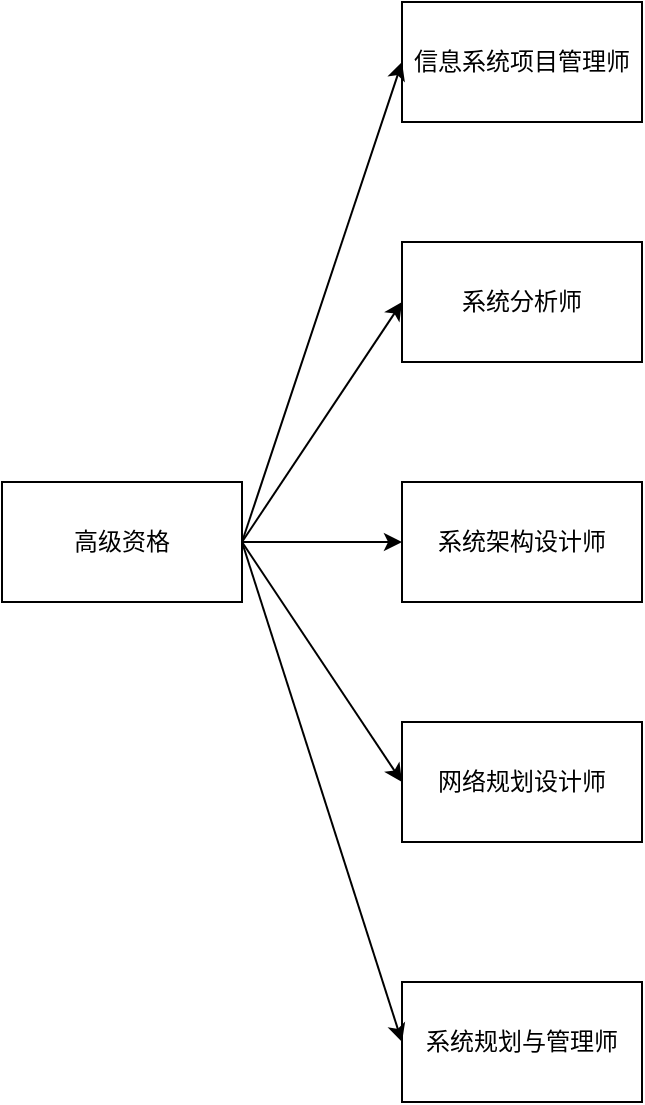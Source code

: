 <mxfile version="14.4.9" type="github" pages="2">
  <diagram id="_iXZFt-ZW1JFh69JtHq0" name="高级资格">
    <mxGraphModel dx="2062" dy="1132" grid="1" gridSize="10" guides="1" tooltips="1" connect="1" arrows="1" fold="1" page="1" pageScale="1" pageWidth="827" pageHeight="1169" math="0" shadow="0">
      <root>
        <mxCell id="0" />
        <mxCell id="1" parent="0" />
        <mxCell id="6HjydmgPhZg6hDnkoiEL-1" value="高级资格" style="rounded=0;whiteSpace=wrap;html=1;" vertex="1" parent="1">
          <mxGeometry x="100" y="500" width="120" height="60" as="geometry" />
        </mxCell>
        <mxCell id="6HjydmgPhZg6hDnkoiEL-2" value="信息系统项目管理师" style="rounded=0;whiteSpace=wrap;html=1;" vertex="1" parent="1">
          <mxGeometry x="300" y="260" width="120" height="60" as="geometry" />
        </mxCell>
        <mxCell id="6HjydmgPhZg6hDnkoiEL-3" value="系统分析师" style="rounded=0;whiteSpace=wrap;html=1;" vertex="1" parent="1">
          <mxGeometry x="300" y="380" width="120" height="60" as="geometry" />
        </mxCell>
        <mxCell id="6HjydmgPhZg6hDnkoiEL-4" value="系统架构设计师" style="rounded=0;whiteSpace=wrap;html=1;" vertex="1" parent="1">
          <mxGeometry x="300" y="500" width="120" height="60" as="geometry" />
        </mxCell>
        <mxCell id="6HjydmgPhZg6hDnkoiEL-5" value="网络规划设计师" style="rounded=0;whiteSpace=wrap;html=1;" vertex="1" parent="1">
          <mxGeometry x="300" y="620" width="120" height="60" as="geometry" />
        </mxCell>
        <mxCell id="6HjydmgPhZg6hDnkoiEL-6" value="系统规划与管理师" style="rounded=0;whiteSpace=wrap;html=1;" vertex="1" parent="1">
          <mxGeometry x="300" y="750" width="120" height="60" as="geometry" />
        </mxCell>
        <mxCell id="6HjydmgPhZg6hDnkoiEL-7" value="" style="endArrow=classic;html=1;exitX=1;exitY=0.5;exitDx=0;exitDy=0;entryX=0;entryY=0.5;entryDx=0;entryDy=0;" edge="1" parent="1" source="6HjydmgPhZg6hDnkoiEL-1" target="6HjydmgPhZg6hDnkoiEL-2">
          <mxGeometry width="50" height="50" relative="1" as="geometry">
            <mxPoint x="390" y="600" as="sourcePoint" />
            <mxPoint x="440" y="550" as="targetPoint" />
          </mxGeometry>
        </mxCell>
        <mxCell id="6HjydmgPhZg6hDnkoiEL-8" value="" style="endArrow=classic;html=1;exitX=1;exitY=0.5;exitDx=0;exitDy=0;entryX=0;entryY=0.5;entryDx=0;entryDy=0;" edge="1" parent="1" source="6HjydmgPhZg6hDnkoiEL-1" target="6HjydmgPhZg6hDnkoiEL-3">
          <mxGeometry width="50" height="50" relative="1" as="geometry">
            <mxPoint x="390" y="600" as="sourcePoint" />
            <mxPoint x="440" y="550" as="targetPoint" />
          </mxGeometry>
        </mxCell>
        <mxCell id="6HjydmgPhZg6hDnkoiEL-9" value="" style="endArrow=classic;html=1;exitX=1;exitY=0.5;exitDx=0;exitDy=0;entryX=0;entryY=0.5;entryDx=0;entryDy=0;" edge="1" parent="1" source="6HjydmgPhZg6hDnkoiEL-1" target="6HjydmgPhZg6hDnkoiEL-4">
          <mxGeometry width="50" height="50" relative="1" as="geometry">
            <mxPoint x="390" y="600" as="sourcePoint" />
            <mxPoint x="440" y="550" as="targetPoint" />
          </mxGeometry>
        </mxCell>
        <mxCell id="6HjydmgPhZg6hDnkoiEL-10" value="" style="endArrow=classic;html=1;exitX=1;exitY=0.5;exitDx=0;exitDy=0;entryX=0;entryY=0.5;entryDx=0;entryDy=0;" edge="1" parent="1" source="6HjydmgPhZg6hDnkoiEL-1" target="6HjydmgPhZg6hDnkoiEL-5">
          <mxGeometry width="50" height="50" relative="1" as="geometry">
            <mxPoint x="230" y="540" as="sourcePoint" />
            <mxPoint x="310" y="540" as="targetPoint" />
          </mxGeometry>
        </mxCell>
        <mxCell id="6HjydmgPhZg6hDnkoiEL-11" value="" style="endArrow=classic;html=1;exitX=1;exitY=0.5;exitDx=0;exitDy=0;entryX=0;entryY=0.5;entryDx=0;entryDy=0;" edge="1" parent="1" source="6HjydmgPhZg6hDnkoiEL-1" target="6HjydmgPhZg6hDnkoiEL-6">
          <mxGeometry width="50" height="50" relative="1" as="geometry">
            <mxPoint x="230" y="540" as="sourcePoint" />
            <mxPoint x="310" y="670" as="targetPoint" />
          </mxGeometry>
        </mxCell>
      </root>
    </mxGraphModel>
  </diagram>
  <diagram id="y2ecMz7ngsz2wRFBCTIq" name="中级资格">
    <mxGraphModel dx="2062" dy="1132" grid="1" gridSize="10" guides="1" tooltips="1" connect="1" arrows="1" fold="1" page="1" pageScale="1" pageWidth="827" pageHeight="1169" math="0" shadow="0">
      <root>
        <mxCell id="fFwDNLYf7AdlpGCMq5p9-0" />
        <mxCell id="fFwDNLYf7AdlpGCMq5p9-1" parent="fFwDNLYf7AdlpGCMq5p9-0" />
        <mxCell id="fFwDNLYf7AdlpGCMq5p9-2" value="中级资格" style="rounded=0;whiteSpace=wrap;html=1;" vertex="1" parent="fFwDNLYf7AdlpGCMq5p9-1">
          <mxGeometry y="585" width="120" height="60" as="geometry" />
        </mxCell>
        <mxCell id="fFwDNLYf7AdlpGCMq5p9-3" value="软件评测师" style="rounded=0;whiteSpace=wrap;html=1;" vertex="1" parent="fFwDNLYf7AdlpGCMq5p9-1">
          <mxGeometry x="440" width="120" height="60" as="geometry" />
        </mxCell>
        <mxCell id="fFwDNLYf7AdlpGCMq5p9-4" value="软件设计师" style="rounded=0;whiteSpace=wrap;html=1;" vertex="1" parent="fFwDNLYf7AdlpGCMq5p9-1">
          <mxGeometry x="440" y="90" width="120" height="60" as="geometry" />
        </mxCell>
        <mxCell id="fFwDNLYf7AdlpGCMq5p9-5" value="软件过程能力评估师" style="rounded=0;whiteSpace=wrap;html=1;" vertex="1" parent="fFwDNLYf7AdlpGCMq5p9-1">
          <mxGeometry x="440" y="180" width="120" height="60" as="geometry" />
        </mxCell>
        <mxCell id="fFwDNLYf7AdlpGCMq5p9-6" value="网络工程师" style="rounded=0;whiteSpace=wrap;html=1;" vertex="1" parent="fFwDNLYf7AdlpGCMq5p9-1">
          <mxGeometry x="440" y="1170" width="120" height="60" as="geometry" />
        </mxCell>
        <mxCell id="fFwDNLYf7AdlpGCMq5p9-7" value="多媒体应用设计师" style="rounded=0;whiteSpace=wrap;html=1;" vertex="1" parent="fFwDNLYf7AdlpGCMq5p9-1">
          <mxGeometry x="440" y="270" width="120" height="60" as="geometry" />
        </mxCell>
        <mxCell id="fFwDNLYf7AdlpGCMq5p9-8" value="嵌入式系统工程师" style="rounded=0;whiteSpace=wrap;html=1;" vertex="1" parent="fFwDNLYf7AdlpGCMq5p9-1">
          <mxGeometry x="440" y="360" width="120" height="60" as="geometry" />
        </mxCell>
        <mxCell id="fFwDNLYf7AdlpGCMq5p9-9" value="计算机辅助设计师" style="rounded=0;whiteSpace=wrap;html=1;" vertex="1" parent="fFwDNLYf7AdlpGCMq5p9-1">
          <mxGeometry x="440" y="450" width="120" height="60" as="geometry" />
        </mxCell>
        <mxCell id="fFwDNLYf7AdlpGCMq5p9-10" value="电子商务设计师" style="rounded=0;whiteSpace=wrap;html=1;" vertex="1" parent="fFwDNLYf7AdlpGCMq5p9-1">
          <mxGeometry x="440" y="540" width="120" height="60" as="geometry" />
        </mxCell>
        <mxCell id="fFwDNLYf7AdlpGCMq5p9-11" value="系统集成项目管理工程师" style="rounded=0;whiteSpace=wrap;html=1;" vertex="1" parent="fFwDNLYf7AdlpGCMq5p9-1">
          <mxGeometry x="440" y="630" width="120" height="60" as="geometry" />
        </mxCell>
        <mxCell id="8nx--7oxh7CEkgdJx0cP-0" value="计算机软件" style="rounded=0;whiteSpace=wrap;html=1;" vertex="1" parent="fFwDNLYf7AdlpGCMq5p9-1">
          <mxGeometry x="140" y="90" width="120" height="60" as="geometry" />
        </mxCell>
        <mxCell id="8nx--7oxh7CEkgdJx0cP-1" value="" style="endArrow=classic;html=1;exitDx=0;exitDy=0;entryDx=0;entryDy=0;noEdgeStyle=1;orthogonal=1;edgeStyle=orthogonalEdgeStyle;" edge="1" parent="fFwDNLYf7AdlpGCMq5p9-1" source="fFwDNLYf7AdlpGCMq5p9-2" target="8nx--7oxh7CEkgdJx0cP-0">
          <mxGeometry width="50" height="50" relative="1" as="geometry">
            <mxPoint x="390" y="600" as="sourcePoint" />
            <mxPoint x="440" y="550" as="targetPoint" />
            <Array as="points">
              <mxPoint x="132" y="595" />
              <mxPoint x="208" y="243.75" />
            </Array>
          </mxGeometry>
        </mxCell>
        <mxCell id="8nx--7oxh7CEkgdJx0cP-2" value="" style="endArrow=classic;html=1;exitDx=0;exitDy=0;entryDx=0;entryDy=0;noEdgeStyle=1;orthogonal=1;edgeStyle=orthogonalEdgeStyle;" edge="1" parent="fFwDNLYf7AdlpGCMq5p9-1" source="8nx--7oxh7CEkgdJx0cP-0" target="fFwDNLYf7AdlpGCMq5p9-3">
          <mxGeometry width="50" height="50" relative="1" as="geometry">
            <mxPoint x="390" y="600" as="sourcePoint" />
            <mxPoint x="440" y="550" as="targetPoint" />
            <Array as="points">
              <mxPoint x="352" y="227.083" />
              <mxPoint x="428" y="30" />
            </Array>
          </mxGeometry>
        </mxCell>
        <mxCell id="8nx--7oxh7CEkgdJx0cP-3" value="" style="endArrow=classic;html=1;exitDx=0;exitDy=0;entryDx=0;entryDy=0;noEdgeStyle=1;orthogonal=1;edgeStyle=orthogonalEdgeStyle;" edge="1" parent="fFwDNLYf7AdlpGCMq5p9-1" source="8nx--7oxh7CEkgdJx0cP-0" target="fFwDNLYf7AdlpGCMq5p9-4">
          <mxGeometry width="50" height="50" relative="1" as="geometry">
            <mxPoint x="330" y="315" as="sourcePoint" />
            <mxPoint x="424" y="110" as="targetPoint" />
            <Array as="points">
              <mxPoint x="354" y="243.75" />
              <mxPoint x="428" y="120" />
            </Array>
          </mxGeometry>
        </mxCell>
        <mxCell id="8nx--7oxh7CEkgdJx0cP-4" value="" style="endArrow=classic;html=1;exitDx=0;exitDy=0;entryDx=0;entryDy=0;noEdgeStyle=1;orthogonal=1;edgeStyle=orthogonalEdgeStyle;" edge="1" parent="fFwDNLYf7AdlpGCMq5p9-1" source="8nx--7oxh7CEkgdJx0cP-0" target="fFwDNLYf7AdlpGCMq5p9-5">
          <mxGeometry width="50" height="50" relative="1" as="geometry">
            <mxPoint x="330" y="315" as="sourcePoint" />
            <mxPoint x="400" y="240" as="targetPoint" />
            <Array as="points">
              <mxPoint x="352" y="260.417" />
              <mxPoint x="428" y="210" />
            </Array>
          </mxGeometry>
        </mxCell>
        <mxCell id="8nx--7oxh7CEkgdJx0cP-5" value="计算机网络" style="rounded=0;whiteSpace=wrap;html=1;" vertex="1" parent="fFwDNLYf7AdlpGCMq5p9-1">
          <mxGeometry x="220" y="877.5" width="120" height="60" as="geometry" />
        </mxCell>
        <mxCell id="8nx--7oxh7CEkgdJx0cP-6" value="" style="endArrow=classic;html=1;entryDx=0;entryDy=0;exitDx=0;exitDy=0;noEdgeStyle=1;orthogonal=1;edgeStyle=orthogonalEdgeStyle;" edge="1" parent="fFwDNLYf7AdlpGCMq5p9-1" source="fFwDNLYf7AdlpGCMq5p9-2" target="8nx--7oxh7CEkgdJx0cP-5">
          <mxGeometry width="50" height="50" relative="1" as="geometry">
            <mxPoint x="140" y="520" as="sourcePoint" />
            <mxPoint x="210" y="315" as="targetPoint" />
            <Array as="points">
              <mxPoint x="132" y="635" />
              <mxPoint x="208" y="907.5" />
            </Array>
          </mxGeometry>
        </mxCell>
        <mxCell id="8nx--7oxh7CEkgdJx0cP-7" value="" style="endArrow=classic;html=1;entryDx=0;entryDy=0;exitDx=0;exitDy=0;noEdgeStyle=1;orthogonal=1;edgeStyle=orthogonalEdgeStyle;" edge="1" parent="fFwDNLYf7AdlpGCMq5p9-1" source="8nx--7oxh7CEkgdJx0cP-5" target="fFwDNLYf7AdlpGCMq5p9-6">
          <mxGeometry width="50" height="50" relative="1" as="geometry">
            <mxPoint x="160" y="537" as="sourcePoint" />
            <mxPoint x="210" y="520" as="targetPoint" />
            <Array as="points">
              <mxPoint x="352" y="907.5" />
              <mxPoint x="428" y="1200" />
            </Array>
          </mxGeometry>
        </mxCell>
        <mxCell id="8nx--7oxh7CEkgdJx0cP-8" value="计算机应用技术" style="rounded=0;whiteSpace=wrap;html=1;" vertex="1" parent="fFwDNLYf7AdlpGCMq5p9-1">
          <mxGeometry x="220" y="441" width="120" height="60" as="geometry" />
        </mxCell>
        <mxCell id="8nx--7oxh7CEkgdJx0cP-9" value="" style="endArrow=classic;html=1;entryDx=0;entryDy=0;exitDx=0;exitDy=0;noEdgeStyle=1;orthogonal=1;edgeStyle=orthogonalEdgeStyle;" edge="1" parent="fFwDNLYf7AdlpGCMq5p9-1" source="fFwDNLYf7AdlpGCMq5p9-2" target="8nx--7oxh7CEkgdJx0cP-8">
          <mxGeometry width="50" height="50" relative="1" as="geometry">
            <mxPoint x="160" y="537" as="sourcePoint" />
            <mxPoint x="210" y="520" as="targetPoint" />
            <Array as="points">
              <mxPoint x="134" y="605" />
              <mxPoint x="208" y="471" />
            </Array>
          </mxGeometry>
        </mxCell>
        <mxCell id="8nx--7oxh7CEkgdJx0cP-10" value="" style="endArrow=classic;html=1;entryDx=0;entryDy=0;exitDx=0;exitDy=0;noEdgeStyle=1;orthogonal=1;edgeStyle=orthogonalEdgeStyle;" edge="1" parent="fFwDNLYf7AdlpGCMq5p9-1" source="8nx--7oxh7CEkgdJx0cP-8" target="fFwDNLYf7AdlpGCMq5p9-7">
          <mxGeometry width="50" height="50" relative="1" as="geometry">
            <mxPoint x="330" y="520" as="sourcePoint" />
            <mxPoint x="407" y="480" as="targetPoint" />
            <Array as="points">
              <mxPoint x="352" y="452.25" />
              <mxPoint x="428" y="300" />
            </Array>
          </mxGeometry>
        </mxCell>
        <mxCell id="8nx--7oxh7CEkgdJx0cP-11" value="" style="endArrow=classic;html=1;entryDx=0;entryDy=0;exitDx=0;exitDy=0;noEdgeStyle=1;orthogonal=1;edgeStyle=orthogonalEdgeStyle;" edge="1" parent="fFwDNLYf7AdlpGCMq5p9-1" source="8nx--7oxh7CEkgdJx0cP-8" target="fFwDNLYf7AdlpGCMq5p9-8">
          <mxGeometry width="50" height="50" relative="1" as="geometry">
            <mxPoint x="340" y="660" as="sourcePoint" />
            <mxPoint x="413" y="590" as="targetPoint" />
            <Array as="points">
              <mxPoint x="354" y="464.75" />
              <mxPoint x="428" y="390" />
            </Array>
          </mxGeometry>
        </mxCell>
        <mxCell id="8nx--7oxh7CEkgdJx0cP-12" value="" style="endArrow=classic;html=1;entryDx=0;entryDy=0;exitDx=0;exitDy=0;noEdgeStyle=1;orthogonal=1;edgeStyle=orthogonalEdgeStyle;" edge="1" parent="fFwDNLYf7AdlpGCMq5p9-1" source="8nx--7oxh7CEkgdJx0cP-8" target="fFwDNLYf7AdlpGCMq5p9-9">
          <mxGeometry width="50" height="50" relative="1" as="geometry">
            <mxPoint x="340" y="660" as="sourcePoint" />
            <mxPoint x="413" y="690" as="targetPoint" />
            <Array as="points">
              <mxPoint x="354" y="477.25" />
              <mxPoint x="428" y="480" />
            </Array>
          </mxGeometry>
        </mxCell>
        <mxCell id="8nx--7oxh7CEkgdJx0cP-13" value="" style="endArrow=classic;html=1;entryDx=0;entryDy=0;exitDx=0;exitDy=0;noEdgeStyle=1;orthogonal=1;edgeStyle=orthogonalEdgeStyle;" edge="1" parent="fFwDNLYf7AdlpGCMq5p9-1" source="8nx--7oxh7CEkgdJx0cP-8" target="fFwDNLYf7AdlpGCMq5p9-10">
          <mxGeometry width="50" height="50" relative="1" as="geometry">
            <mxPoint x="350" y="670" as="sourcePoint" />
            <mxPoint x="423" y="700" as="targetPoint" />
            <Array as="points">
              <mxPoint x="352" y="489.75" />
              <mxPoint x="428" y="570" />
            </Array>
          </mxGeometry>
        </mxCell>
        <mxCell id="8nx--7oxh7CEkgdJx0cP-14" value="信息系统" style="rounded=0;whiteSpace=wrap;html=1;" vertex="1" parent="fFwDNLYf7AdlpGCMq5p9-1">
          <mxGeometry x="220" y="585" width="120" height="60" as="geometry" />
        </mxCell>
        <mxCell id="8nx--7oxh7CEkgdJx0cP-15" value="" style="endArrow=classic;html=1;entryDx=0;entryDy=0;exitDx=0;exitDy=0;noEdgeStyle=1;orthogonal=1;edgeStyle=orthogonalEdgeStyle;" edge="1" parent="fFwDNLYf7AdlpGCMq5p9-1" source="8nx--7oxh7CEkgdJx0cP-14" target="fFwDNLYf7AdlpGCMq5p9-11">
          <mxGeometry width="50" height="50" relative="1" as="geometry">
            <mxPoint x="340" y="660" as="sourcePoint" />
            <mxPoint x="413" y="860" as="targetPoint" />
            <Array as="points">
              <mxPoint x="352" y="595" />
              <mxPoint x="428" y="660" />
            </Array>
          </mxGeometry>
        </mxCell>
        <mxCell id="8nx--7oxh7CEkgdJx0cP-17" value="信息系统监理师" style="rounded=0;whiteSpace=wrap;html=1;" vertex="1" parent="fFwDNLYf7AdlpGCMq5p9-1">
          <mxGeometry x="440" y="720" width="120" height="60" as="geometry" />
        </mxCell>
        <mxCell id="8nx--7oxh7CEkgdJx0cP-18" value="信息安全工程师" style="rounded=0;whiteSpace=wrap;html=1;" vertex="1" parent="fFwDNLYf7AdlpGCMq5p9-1">
          <mxGeometry x="440" y="810" width="120" height="60" as="geometry" />
        </mxCell>
        <mxCell id="8nx--7oxh7CEkgdJx0cP-19" value="" style="endArrow=classic;html=1;entryDx=0;entryDy=0;exitDx=0;exitDy=0;noEdgeStyle=1;orthogonal=1;edgeStyle=orthogonalEdgeStyle;" edge="1" parent="fFwDNLYf7AdlpGCMq5p9-1" source="8nx--7oxh7CEkgdJx0cP-14" target="8nx--7oxh7CEkgdJx0cP-17">
          <mxGeometry width="50" height="50" relative="1" as="geometry">
            <mxPoint x="330" y="840" as="sourcePoint" />
            <mxPoint x="407" y="940" as="targetPoint" />
            <Array as="points">
              <mxPoint x="354" y="605" />
              <mxPoint x="428" y="750" />
            </Array>
          </mxGeometry>
        </mxCell>
        <mxCell id="8nx--7oxh7CEkgdJx0cP-20" value="" style="endArrow=classic;html=1;entryDx=0;entryDy=0;exitDx=0;exitDy=0;noEdgeStyle=1;orthogonal=1;edgeStyle=orthogonalEdgeStyle;" edge="1" parent="fFwDNLYf7AdlpGCMq5p9-1" source="8nx--7oxh7CEkgdJx0cP-14" target="8nx--7oxh7CEkgdJx0cP-18">
          <mxGeometry width="50" height="50" relative="1" as="geometry">
            <mxPoint x="330" y="840" as="sourcePoint" />
            <mxPoint x="407" y="1010" as="targetPoint" />
            <Array as="points">
              <mxPoint x="356" y="615" />
              <mxPoint x="428" y="840" />
            </Array>
          </mxGeometry>
        </mxCell>
        <mxCell id="8nx--7oxh7CEkgdJx0cP-21" value="数据库系统工程师" style="rounded=0;whiteSpace=wrap;html=1;" vertex="1" parent="fFwDNLYf7AdlpGCMq5p9-1">
          <mxGeometry x="440" y="900" width="120" height="60" as="geometry" />
        </mxCell>
        <mxCell id="8nx--7oxh7CEkgdJx0cP-22" value="" style="endArrow=classic;html=1;exitDx=0;exitDy=0;noEdgeStyle=1;orthogonal=1;edgeStyle=orthogonalEdgeStyle;" edge="1" parent="fFwDNLYf7AdlpGCMq5p9-1" source="8nx--7oxh7CEkgdJx0cP-14" target="8nx--7oxh7CEkgdJx0cP-21">
          <mxGeometry width="50" height="50" relative="1" as="geometry">
            <mxPoint x="330" y="840" as="sourcePoint" />
            <mxPoint x="407" y="1080" as="targetPoint" />
            <Array as="points">
              <mxPoint x="354" y="625" />
              <mxPoint x="428" y="930" />
            </Array>
          </mxGeometry>
        </mxCell>
        <mxCell id="8nx--7oxh7CEkgdJx0cP-23" value="" style="endArrow=classic;html=1;entryDx=0;entryDy=0;exitDx=0;exitDy=0;noEdgeStyle=1;orthogonal=1;edgeStyle=orthogonalEdgeStyle;" edge="1" parent="fFwDNLYf7AdlpGCMq5p9-1" source="fFwDNLYf7AdlpGCMq5p9-2" target="8nx--7oxh7CEkgdJx0cP-14">
          <mxGeometry width="50" height="50" relative="1" as="geometry">
            <mxPoint x="150" y="530" as="sourcePoint" />
            <mxPoint x="220" y="660" as="targetPoint" />
            <Array as="points">
              <mxPoint x="136" y="615" />
              <mxPoint x="208" y="615" />
            </Array>
          </mxGeometry>
        </mxCell>
        <mxCell id="8nx--7oxh7CEkgdJx0cP-24" value="信息系统管理工程师" style="rounded=0;whiteSpace=wrap;html=1;" vertex="1" parent="fFwDNLYf7AdlpGCMq5p9-1">
          <mxGeometry x="440" y="990" width="120" height="60" as="geometry" />
        </mxCell>
        <mxCell id="8nx--7oxh7CEkgdJx0cP-25" value="" style="endArrow=classic;html=1;entryDx=0;entryDy=0;exitDx=0;exitDy=0;noEdgeStyle=1;orthogonal=1;edgeStyle=orthogonalEdgeStyle;" edge="1" parent="fFwDNLYf7AdlpGCMq5p9-1" source="8nx--7oxh7CEkgdJx0cP-14" target="8nx--7oxh7CEkgdJx0cP-24">
          <mxGeometry width="50" height="50" relative="1" as="geometry">
            <mxPoint x="210" y="850" as="sourcePoint" />
            <mxPoint x="302.069" y="1060" as="targetPoint" />
            <Array as="points">
              <mxPoint x="352" y="635" />
              <mxPoint x="428" y="1020" />
            </Array>
          </mxGeometry>
        </mxCell>
        <mxCell id="8nx--7oxh7CEkgdJx0cP-26" value="信息服务" style="rounded=0;whiteSpace=wrap;html=1;" vertex="1" parent="fFwDNLYf7AdlpGCMq5p9-1">
          <mxGeometry x="220" y="675" width="120" height="60" as="geometry" />
        </mxCell>
        <mxCell id="8nx--7oxh7CEkgdJx0cP-27" value="" style="endArrow=classic;html=1;exitDx=0;exitDy=0;entryDx=0;entryDy=0;noEdgeStyle=1;orthogonal=1;edgeStyle=orthogonalEdgeStyle;" edge="1" parent="fFwDNLYf7AdlpGCMq5p9-1" source="fFwDNLYf7AdlpGCMq5p9-2" target="8nx--7oxh7CEkgdJx0cP-26">
          <mxGeometry width="50" height="50" relative="1" as="geometry">
            <mxPoint x="150" y="530" as="sourcePoint" />
            <mxPoint x="210" y="315" as="targetPoint" />
            <Array as="points">
              <mxPoint x="134" y="625" />
              <mxPoint x="208" y="705" />
            </Array>
          </mxGeometry>
        </mxCell>
        <mxCell id="8nx--7oxh7CEkgdJx0cP-28" value="计算机硬件工程师" style="rounded=0;whiteSpace=wrap;html=1;" vertex="1" parent="fFwDNLYf7AdlpGCMq5p9-1">
          <mxGeometry x="440" y="1080" width="120" height="60" as="geometry" />
        </mxCell>
        <mxCell id="8nx--7oxh7CEkgdJx0cP-29" value="" style="endArrow=classic;html=1;entryDx=0;entryDy=0;exitDx=0;exitDy=0;noEdgeStyle=1;orthogonal=1;edgeStyle=orthogonalEdgeStyle;" edge="1" parent="fFwDNLYf7AdlpGCMq5p9-1" source="8nx--7oxh7CEkgdJx0cP-26" target="8nx--7oxh7CEkgdJx0cP-28">
          <mxGeometry width="50" height="50" relative="1" as="geometry">
            <mxPoint x="140" y="515" as="sourcePoint" />
            <mxPoint x="150" y="150" as="targetPoint" />
            <Array as="points">
              <mxPoint x="352" y="705" />
              <mxPoint x="428" y="1110" />
            </Array>
          </mxGeometry>
        </mxCell>
        <mxCell id="8nx--7oxh7CEkgdJx0cP-30" value="信息技术支持工程师" style="rounded=0;whiteSpace=wrap;html=1;" vertex="1" parent="fFwDNLYf7AdlpGCMq5p9-1">
          <mxGeometry x="600" y="140" width="120" height="60" as="geometry" />
        </mxCell>
        <mxCell id="8nx--7oxh7CEkgdJx0cP-31" value="" style="endArrow=classic;html=1;entryX=0;entryY=0.5;entryDx=0;entryDy=0;" edge="1" parent="fFwDNLYf7AdlpGCMq5p9-1" target="8nx--7oxh7CEkgdJx0cP-30">
          <mxGeometry width="50" height="50" relative="1" as="geometry">
            <mxPoint x="270" y="150" as="sourcePoint" />
            <mxPoint x="340" y="-25" as="targetPoint" />
          </mxGeometry>
        </mxCell>
      </root>
    </mxGraphModel>
  </diagram>
</mxfile>
